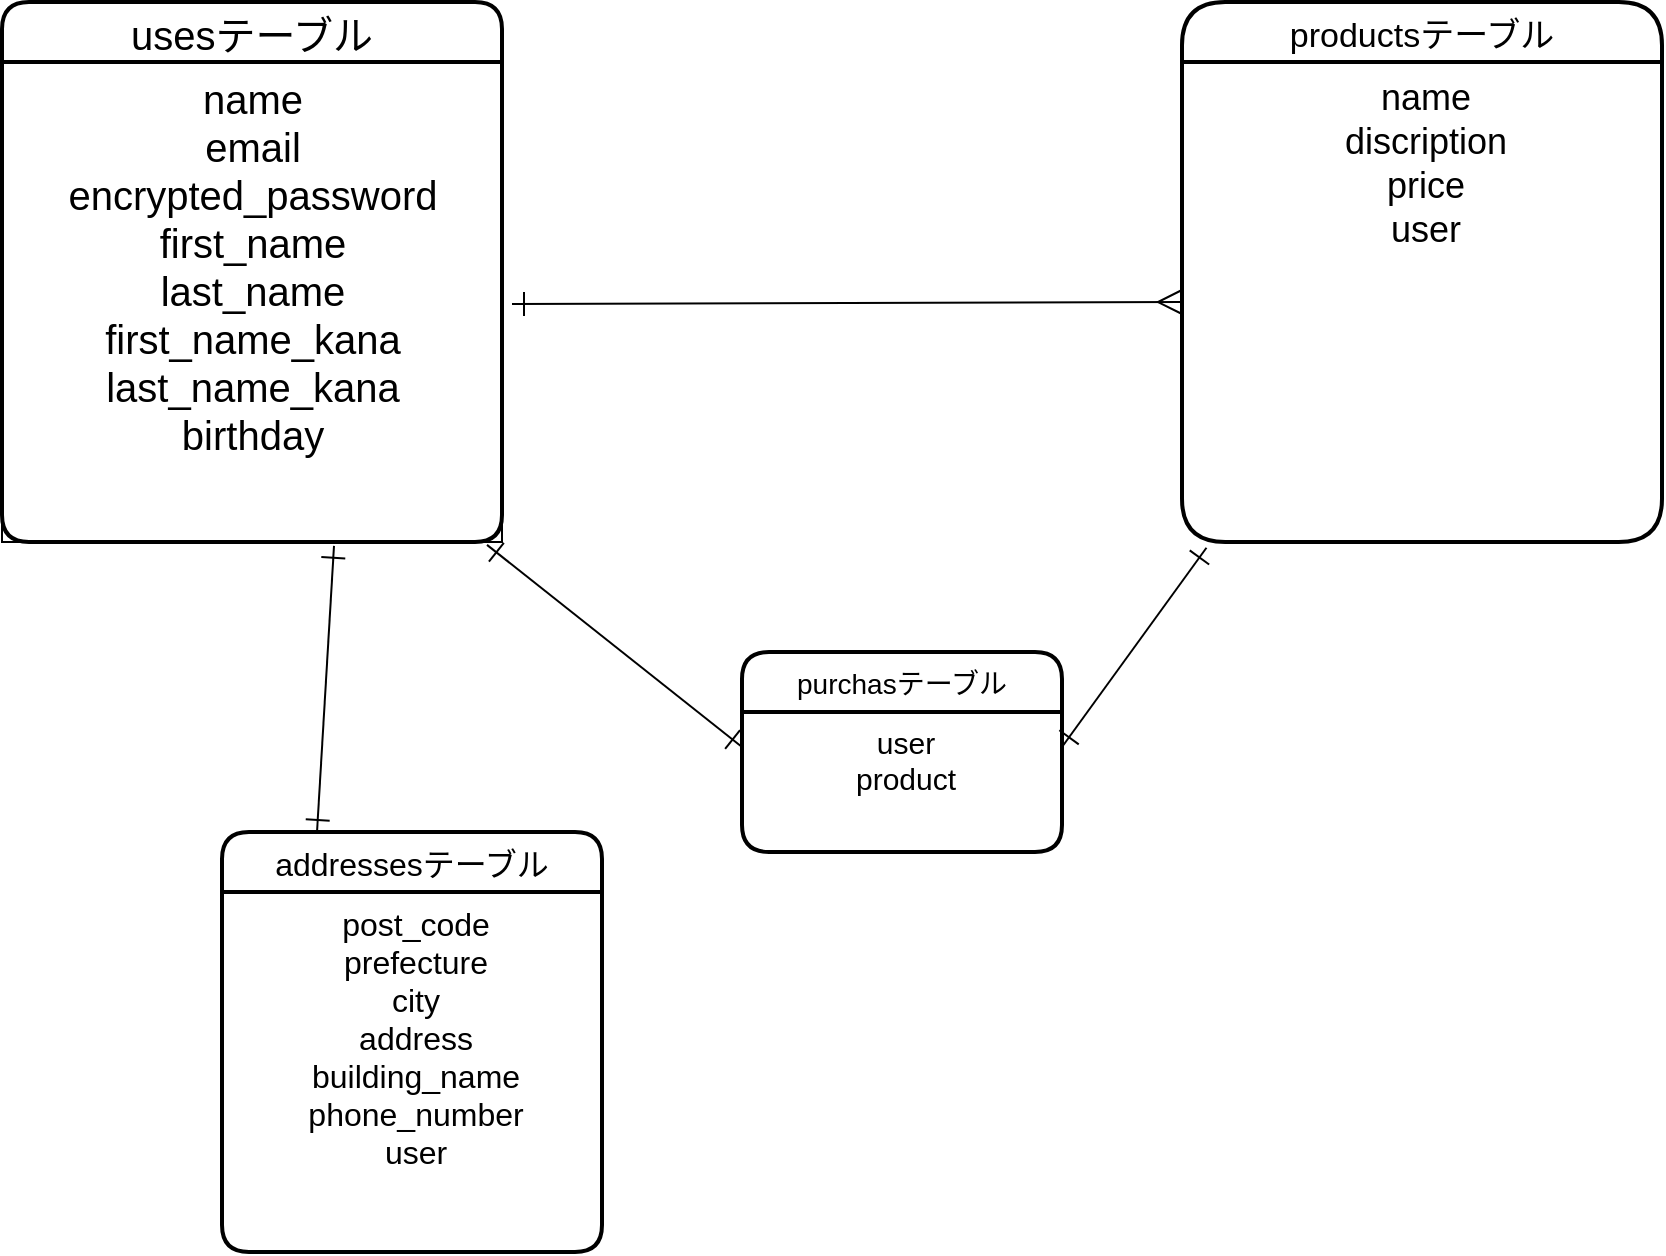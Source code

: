 <mxfile>
    <diagram id="0RMfGNW873j1dCkYAcOo" name="ページ1">
        <mxGraphModel dx="711" dy="1550" grid="1" gridSize="10" guides="1" tooltips="1" connect="1" arrows="1" fold="1" page="1" pageScale="1" pageWidth="1169" pageHeight="827" background="none" math="0" shadow="0">
            <root>
                <mxCell id="0"/>
                <mxCell id="1" parent="0"/>
                <mxCell id="53" value="usesテーブル" style="swimlane;childLayout=stackLayout;horizontal=1;startSize=30;horizontalStack=0;rounded=1;fontSize=20;fontStyle=0;strokeWidth=2;resizeParent=0;resizeLast=1;shadow=0;dashed=0;align=center;" vertex="1" parent="1">
                    <mxGeometry x="70" y="-755" width="250" height="270" as="geometry"/>
                </mxCell>
                <mxCell id="55" value="name&lt;br&gt;email&lt;br&gt;encrypted_password&lt;br&gt;first_name&lt;br&gt;last_name&lt;br&gt;first_name_kana&lt;br&gt;last_name_kana&lt;br&gt;&lt;div&gt;birthday&lt;/div&gt;" style="text;html=1;align=center;verticalAlign=top;resizable=0;points=[];autosize=1;strokeColor=default;fillColor=none;fontSize=20;fontStyle=0" vertex="1" parent="53">
                    <mxGeometry y="30" width="250" height="240" as="geometry"/>
                </mxCell>
                <mxCell id="62" value="productsテーブル" style="swimlane;childLayout=stackLayout;horizontal=1;startSize=30;horizontalStack=0;rounded=1;fontSize=17;fontStyle=0;strokeWidth=2;resizeParent=0;resizeLast=1;shadow=0;dashed=0;align=center;arcSize=24;" vertex="1" parent="1">
                    <mxGeometry x="660" y="-755" width="240" height="270" as="geometry"/>
                </mxCell>
                <mxCell id="63" value="name&#10;discription&#10;price&#10;user&#10;" style="align=center;strokeColor=none;fillColor=none;spacingLeft=4;fontSize=18;verticalAlign=top;resizable=0;rotatable=0;part=1;" vertex="1" parent="62">
                    <mxGeometry y="30" width="240" height="240" as="geometry"/>
                </mxCell>
                <mxCell id="68" style="edgeStyle=none;html=1;fontSize=18;endArrow=ERmany;endFill=0;strokeWidth=1;endSize=10;entryX=0;entryY=0.5;entryDx=0;entryDy=0;startArrow=ERone;startFill=0;targetPerimeterSpacing=10;sourcePerimeterSpacing=10;startSize=10;exitX=1.02;exitY=0.504;exitDx=0;exitDy=0;exitPerimeter=0;" edge="1" parent="1" source="55" target="63">
                    <mxGeometry relative="1" as="geometry">
                        <mxPoint x="390" y="-480" as="targetPoint"/>
                    </mxGeometry>
                </mxCell>
                <mxCell id="69" value="purchasテーブル" style="swimlane;childLayout=stackLayout;horizontal=1;startSize=30;horizontalStack=0;rounded=1;fontSize=14;fontStyle=0;strokeWidth=2;resizeParent=0;resizeLast=1;shadow=0;dashed=0;align=center;" vertex="1" parent="1">
                    <mxGeometry x="440" y="-430" width="160" height="100" as="geometry"/>
                </mxCell>
                <mxCell id="70" value="user&#10;product" style="align=center;strokeColor=none;fillColor=none;spacingLeft=4;fontSize=15;verticalAlign=top;resizable=0;rotatable=0;part=1;" vertex="1" parent="69">
                    <mxGeometry y="30" width="160" height="70" as="geometry"/>
                </mxCell>
                <mxCell id="71" style="edgeStyle=none;html=1;exitX=1;exitY=0.25;exitDx=0;exitDy=0;fontSize=15;startArrow=ERone;startFill=0;endArrow=ERone;endFill=0;startSize=10;endSize=10;sourcePerimeterSpacing=10;targetPerimeterSpacing=10;strokeWidth=1;entryX=0.051;entryY=1.012;entryDx=0;entryDy=0;entryPerimeter=0;" edge="1" parent="1" source="70" target="63">
                    <mxGeometry relative="1" as="geometry">
                        <mxPoint x="740" y="-360" as="targetPoint"/>
                    </mxGeometry>
                </mxCell>
                <mxCell id="80" style="edgeStyle=none;html=1;exitX=0.25;exitY=0;exitDx=0;exitDy=0;entryX=0.664;entryY=1.008;entryDx=0;entryDy=0;entryPerimeter=0;fontSize=16;startArrow=ERone;startFill=0;endArrow=ERone;endFill=0;startSize=10;endSize=10;sourcePerimeterSpacing=10;targetPerimeterSpacing=10;strokeWidth=1;" edge="1" parent="1" source="78" target="55">
                    <mxGeometry relative="1" as="geometry"/>
                </mxCell>
                <mxCell id="78" value="addressesテーブル" style="swimlane;childLayout=stackLayout;horizontal=1;startSize=30;horizontalStack=0;rounded=1;fontSize=16;fontStyle=0;strokeWidth=2;resizeParent=0;resizeLast=1;shadow=0;dashed=0;align=center;" vertex="1" parent="1">
                    <mxGeometry x="180" y="-340" width="190" height="210" as="geometry"/>
                </mxCell>
                <mxCell id="79" value="post_code&#10;prefecture&#10;city&#10;address&#10;building_name&#10;phone_number&#10;user" style="align=center;strokeColor=none;fillColor=none;spacingLeft=4;fontSize=16;verticalAlign=top;resizable=0;rotatable=0;part=1;" vertex="1" parent="78">
                    <mxGeometry y="30" width="190" height="180" as="geometry"/>
                </mxCell>
                <mxCell id="98" style="edgeStyle=none;html=1;exitX=0;exitY=0.25;exitDx=0;exitDy=0;entryX=0.97;entryY=1.006;entryDx=0;entryDy=0;entryPerimeter=0;fontSize=15;startArrow=ERone;startFill=0;endArrow=ERone;endFill=0;startSize=10;endSize=10;sourcePerimeterSpacing=10;targetPerimeterSpacing=10;strokeWidth=1;" edge="1" parent="1" source="70" target="55">
                    <mxGeometry relative="1" as="geometry"/>
                </mxCell>
            </root>
        </mxGraphModel>
    </diagram>
</mxfile>